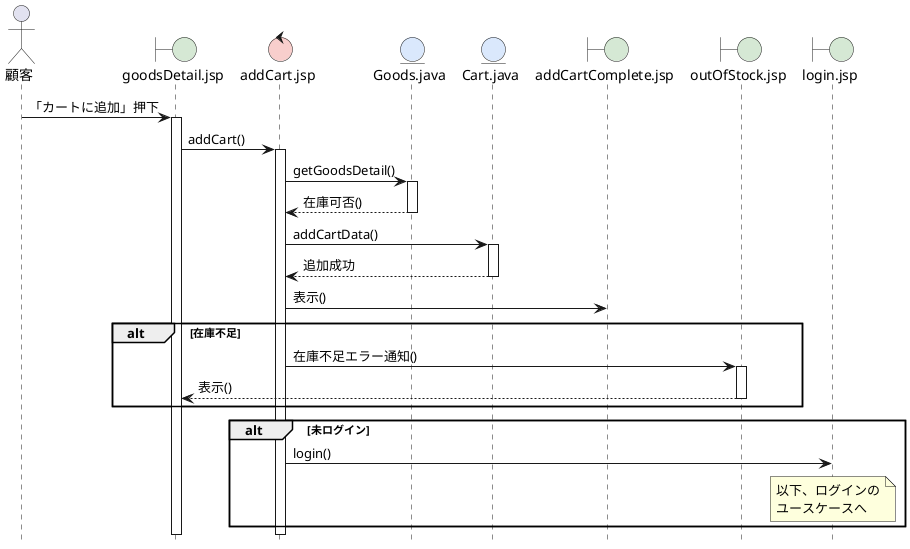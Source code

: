 @startuml カートに追加シーケンス図
hide footbox
skinparam boundaryBackgroundColor #D5E8D4
skinparam controlBackgroundColor  #F8CECC
skinparam entityBackgroundColor   #DAE8FC

actor 顧客 as A
boundary "goodsDetail.jsp" as B1 
control "addCart.jsp" as C
entity "Goods.java" as S
entity "Cart.java" as K
boundary "addCartComplete.jsp" as M
boundary "outOfStock.jsp" as E
boundary "login.jsp" as L

A -> B1: 「カートに追加」押下
activate B1

B1 -> C: addCart()
activate C

C -> S: getGoodsDetail()
activate S
S --> C: 在庫可否()
deactivate S

C -> K: addCartData()
activate K
K --> C: 追加成功
deactivate K

C -> M: 表示()

alt 在庫不足
    C -> E: 在庫不足エラー通知()
    activate E
    E --> B1: 表示()
    deactivate E
end

alt 未ログイン
    C -> L: login()
    note over L
        以下、ログインの
        ユースケースへ
    end note
end

@enduml
